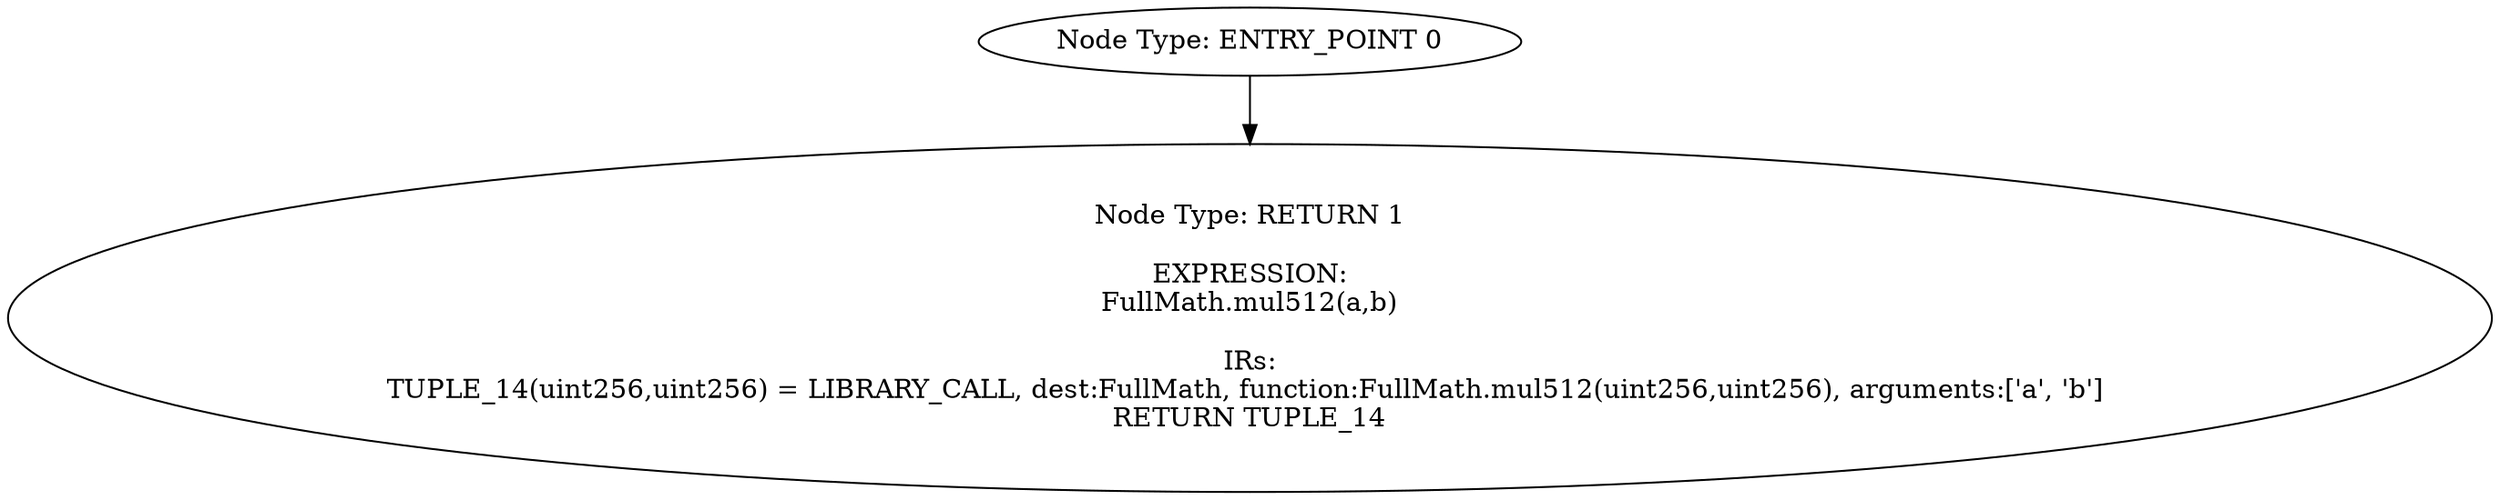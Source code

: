digraph{
0[label="Node Type: ENTRY_POINT 0
"];
0->1;
1[label="Node Type: RETURN 1

EXPRESSION:
FullMath.mul512(a,b)

IRs:
TUPLE_14(uint256,uint256) = LIBRARY_CALL, dest:FullMath, function:FullMath.mul512(uint256,uint256), arguments:['a', 'b'] 
RETURN TUPLE_14"];
}
